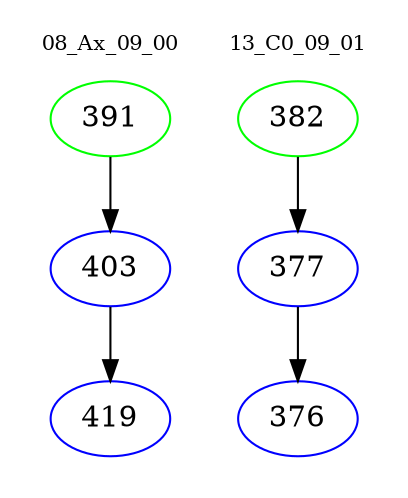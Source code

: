 digraph{
subgraph cluster_0 {
color = white
label = "08_Ax_09_00";
fontsize=10;
T0_391 [label="391", color="green"]
T0_391 -> T0_403 [color="black"]
T0_403 [label="403", color="blue"]
T0_403 -> T0_419 [color="black"]
T0_419 [label="419", color="blue"]
}
subgraph cluster_1 {
color = white
label = "13_C0_09_01";
fontsize=10;
T1_382 [label="382", color="green"]
T1_382 -> T1_377 [color="black"]
T1_377 [label="377", color="blue"]
T1_377 -> T1_376 [color="black"]
T1_376 [label="376", color="blue"]
}
}
